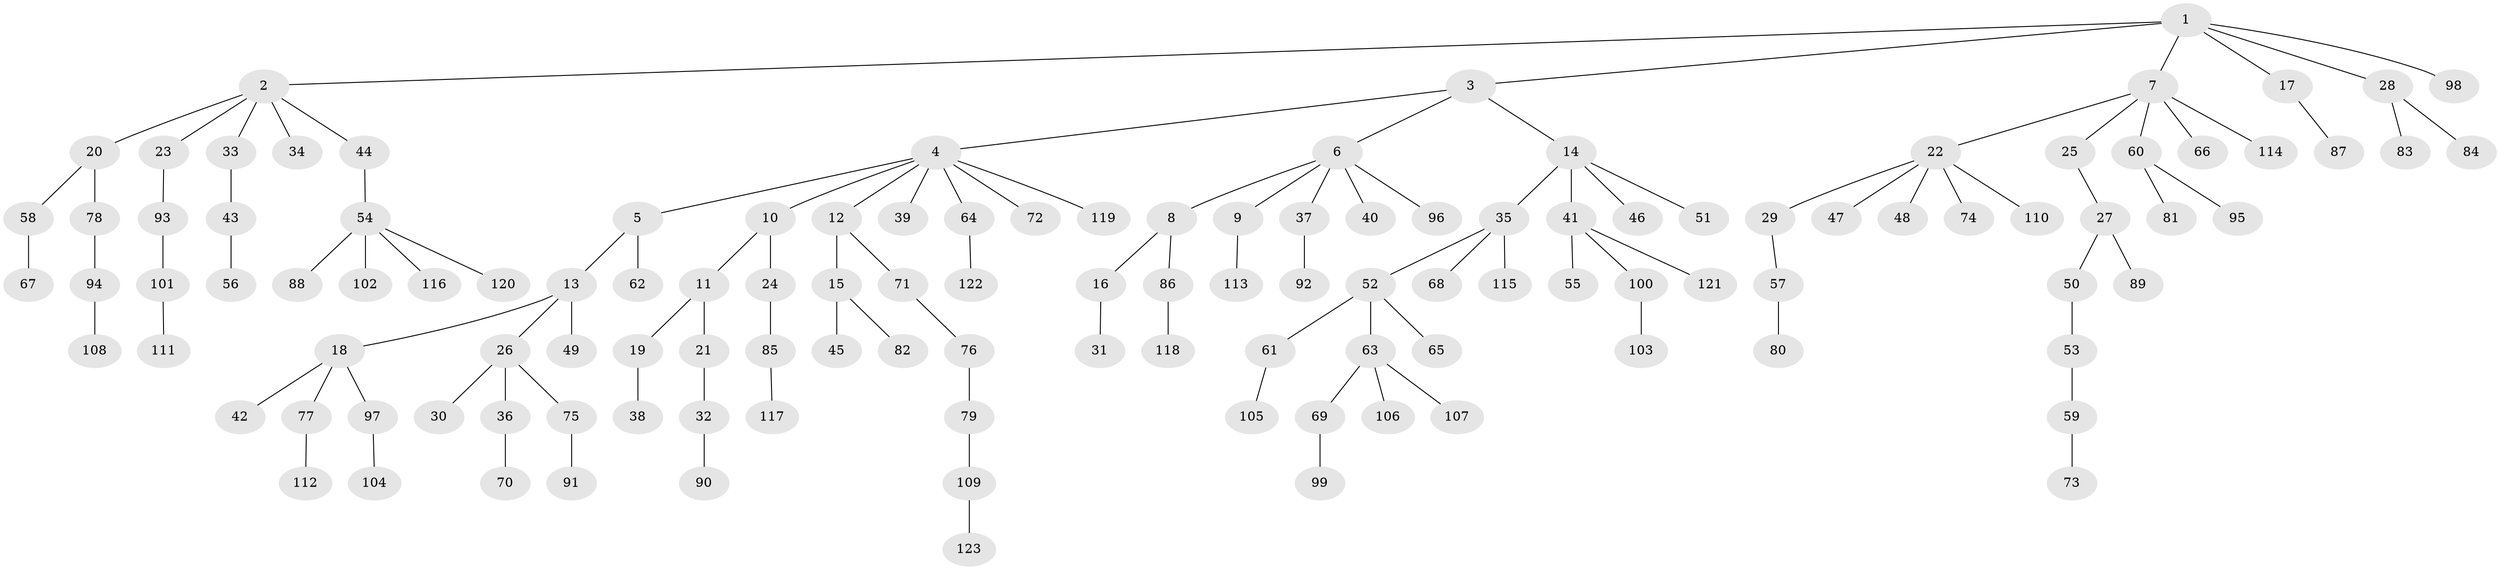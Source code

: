 // coarse degree distribution, {1: 0.9166666666666666, 2: 0.05555555555555555, 33: 0.027777777777777776}
// Generated by graph-tools (version 1.1) at 2025/55/03/04/25 21:55:55]
// undirected, 123 vertices, 122 edges
graph export_dot {
graph [start="1"]
  node [color=gray90,style=filled];
  1;
  2;
  3;
  4;
  5;
  6;
  7;
  8;
  9;
  10;
  11;
  12;
  13;
  14;
  15;
  16;
  17;
  18;
  19;
  20;
  21;
  22;
  23;
  24;
  25;
  26;
  27;
  28;
  29;
  30;
  31;
  32;
  33;
  34;
  35;
  36;
  37;
  38;
  39;
  40;
  41;
  42;
  43;
  44;
  45;
  46;
  47;
  48;
  49;
  50;
  51;
  52;
  53;
  54;
  55;
  56;
  57;
  58;
  59;
  60;
  61;
  62;
  63;
  64;
  65;
  66;
  67;
  68;
  69;
  70;
  71;
  72;
  73;
  74;
  75;
  76;
  77;
  78;
  79;
  80;
  81;
  82;
  83;
  84;
  85;
  86;
  87;
  88;
  89;
  90;
  91;
  92;
  93;
  94;
  95;
  96;
  97;
  98;
  99;
  100;
  101;
  102;
  103;
  104;
  105;
  106;
  107;
  108;
  109;
  110;
  111;
  112;
  113;
  114;
  115;
  116;
  117;
  118;
  119;
  120;
  121;
  122;
  123;
  1 -- 2;
  1 -- 3;
  1 -- 7;
  1 -- 17;
  1 -- 28;
  1 -- 98;
  2 -- 20;
  2 -- 23;
  2 -- 33;
  2 -- 34;
  2 -- 44;
  3 -- 4;
  3 -- 6;
  3 -- 14;
  4 -- 5;
  4 -- 10;
  4 -- 12;
  4 -- 39;
  4 -- 64;
  4 -- 72;
  4 -- 119;
  5 -- 13;
  5 -- 62;
  6 -- 8;
  6 -- 9;
  6 -- 37;
  6 -- 40;
  6 -- 96;
  7 -- 22;
  7 -- 25;
  7 -- 60;
  7 -- 66;
  7 -- 114;
  8 -- 16;
  8 -- 86;
  9 -- 113;
  10 -- 11;
  10 -- 24;
  11 -- 19;
  11 -- 21;
  12 -- 15;
  12 -- 71;
  13 -- 18;
  13 -- 26;
  13 -- 49;
  14 -- 35;
  14 -- 41;
  14 -- 46;
  14 -- 51;
  15 -- 45;
  15 -- 82;
  16 -- 31;
  17 -- 87;
  18 -- 42;
  18 -- 77;
  18 -- 97;
  19 -- 38;
  20 -- 58;
  20 -- 78;
  21 -- 32;
  22 -- 29;
  22 -- 47;
  22 -- 48;
  22 -- 74;
  22 -- 110;
  23 -- 93;
  24 -- 85;
  25 -- 27;
  26 -- 30;
  26 -- 36;
  26 -- 75;
  27 -- 50;
  27 -- 89;
  28 -- 83;
  28 -- 84;
  29 -- 57;
  32 -- 90;
  33 -- 43;
  35 -- 52;
  35 -- 68;
  35 -- 115;
  36 -- 70;
  37 -- 92;
  41 -- 55;
  41 -- 100;
  41 -- 121;
  43 -- 56;
  44 -- 54;
  50 -- 53;
  52 -- 61;
  52 -- 63;
  52 -- 65;
  53 -- 59;
  54 -- 88;
  54 -- 102;
  54 -- 116;
  54 -- 120;
  57 -- 80;
  58 -- 67;
  59 -- 73;
  60 -- 81;
  60 -- 95;
  61 -- 105;
  63 -- 69;
  63 -- 106;
  63 -- 107;
  64 -- 122;
  69 -- 99;
  71 -- 76;
  75 -- 91;
  76 -- 79;
  77 -- 112;
  78 -- 94;
  79 -- 109;
  85 -- 117;
  86 -- 118;
  93 -- 101;
  94 -- 108;
  97 -- 104;
  100 -- 103;
  101 -- 111;
  109 -- 123;
}
